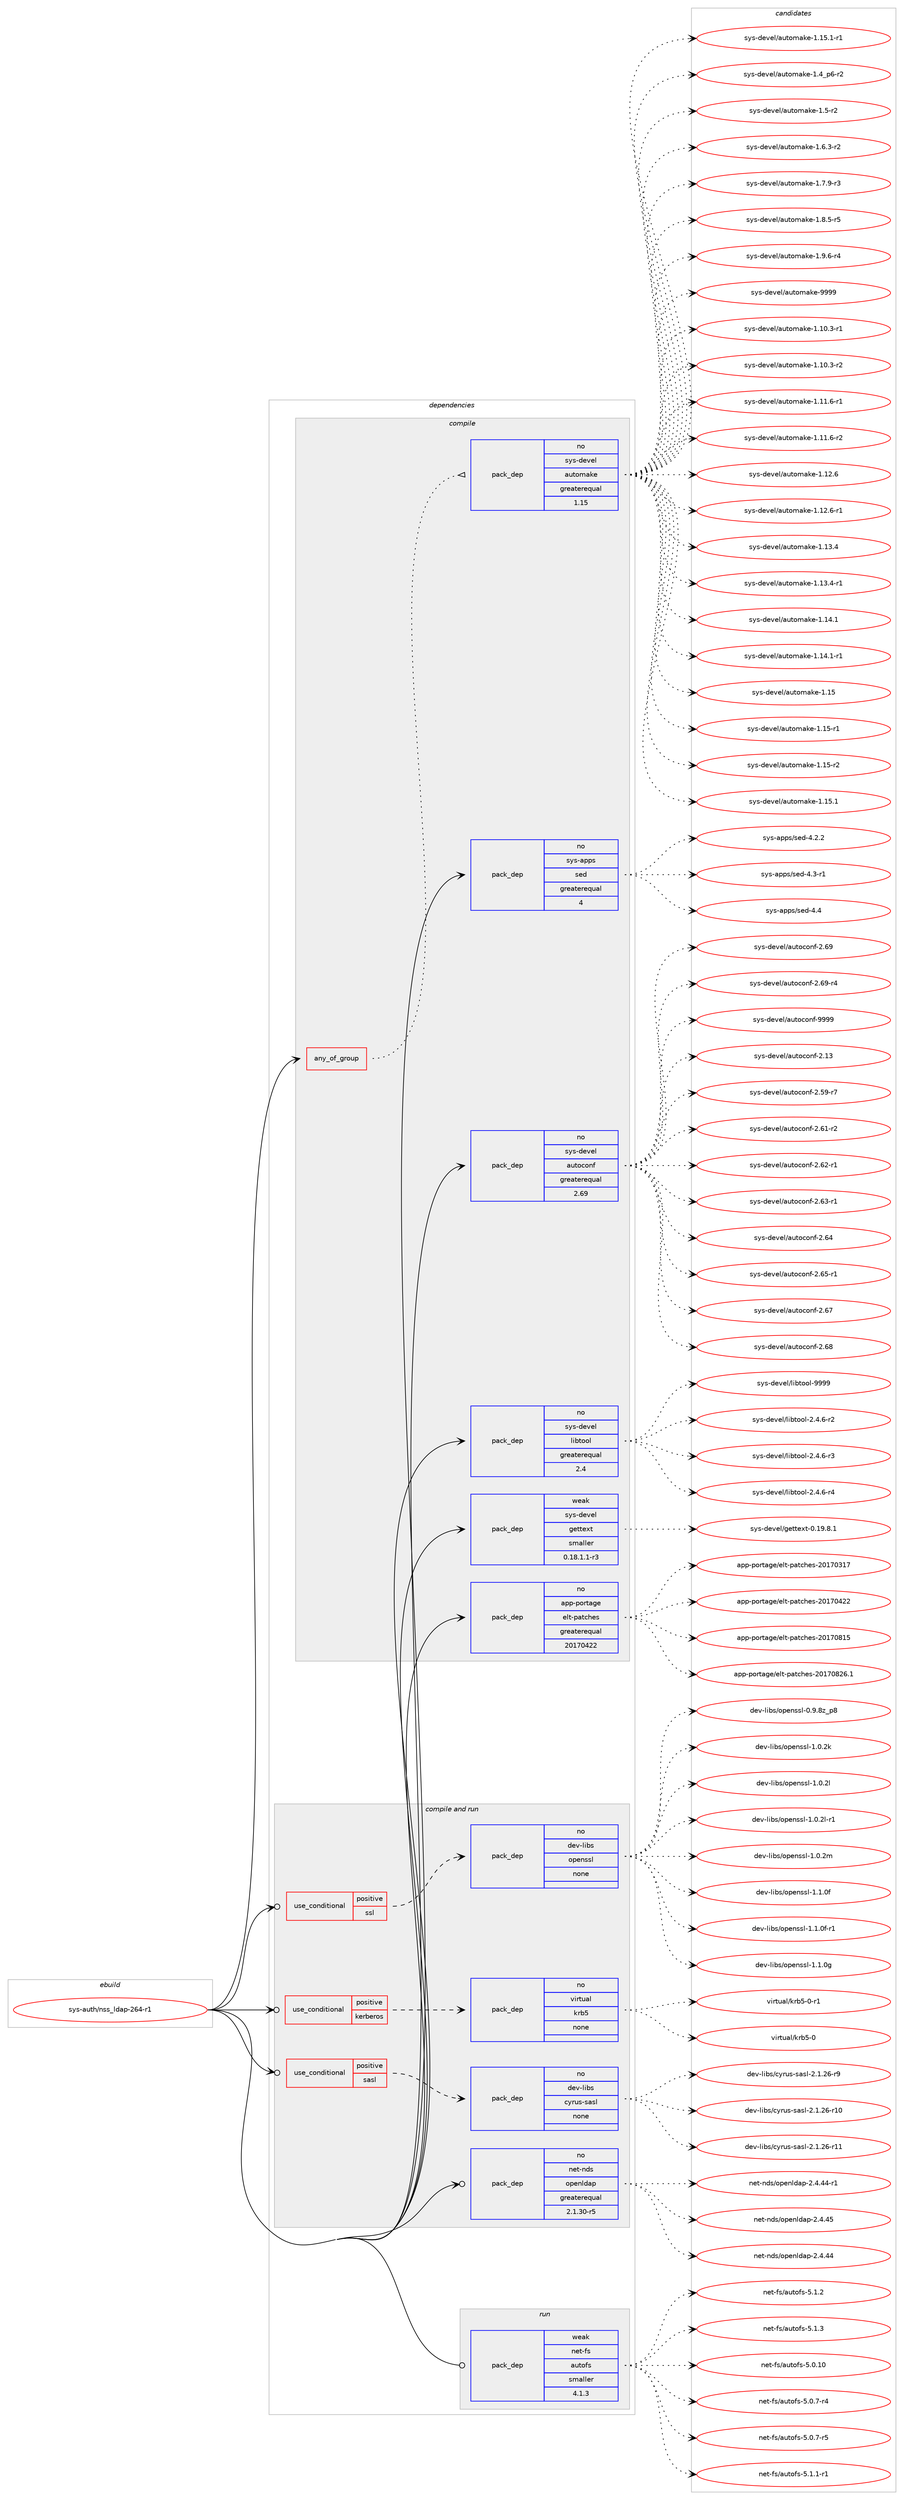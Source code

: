 digraph prolog {

# *************
# Graph options
# *************

newrank=true;
concentrate=true;
compound=true;
graph [rankdir=LR,fontname=Helvetica,fontsize=10,ranksep=1.5];#, ranksep=2.5, nodesep=0.2];
edge  [arrowhead=vee];
node  [fontname=Helvetica,fontsize=10];

# **********
# The ebuild
# **********

subgraph cluster_leftcol {
color=gray;
rank=same;
label=<<i>ebuild</i>>;
id [label="sys-auth/nss_ldap-264-r1", color=red, width=4, href="../sys-auth/nss_ldap-264-r1.svg"];
}

# ****************
# The dependencies
# ****************

subgraph cluster_midcol {
color=gray;
label=<<i>dependencies</i>>;
subgraph cluster_compile {
fillcolor="#eeeeee";
style=filled;
label=<<i>compile</i>>;
subgraph any7975 {
dependency475024 [label=<<TABLE BORDER="0" CELLBORDER="1" CELLSPACING="0" CELLPADDING="4"><TR><TD CELLPADDING="10">any_of_group</TD></TR></TABLE>>, shape=none, color=red];subgraph pack352332 {
dependency475025 [label=<<TABLE BORDER="0" CELLBORDER="1" CELLSPACING="0" CELLPADDING="4" WIDTH="220"><TR><TD ROWSPAN="6" CELLPADDING="30">pack_dep</TD></TR><TR><TD WIDTH="110">no</TD></TR><TR><TD>sys-devel</TD></TR><TR><TD>automake</TD></TR><TR><TD>greaterequal</TD></TR><TR><TD>1.15</TD></TR></TABLE>>, shape=none, color=blue];
}
dependency475024:e -> dependency475025:w [weight=20,style="dotted",arrowhead="oinv"];
}
id:e -> dependency475024:w [weight=20,style="solid",arrowhead="vee"];
subgraph pack352333 {
dependency475026 [label=<<TABLE BORDER="0" CELLBORDER="1" CELLSPACING="0" CELLPADDING="4" WIDTH="220"><TR><TD ROWSPAN="6" CELLPADDING="30">pack_dep</TD></TR><TR><TD WIDTH="110">no</TD></TR><TR><TD>app-portage</TD></TR><TR><TD>elt-patches</TD></TR><TR><TD>greaterequal</TD></TR><TR><TD>20170422</TD></TR></TABLE>>, shape=none, color=blue];
}
id:e -> dependency475026:w [weight=20,style="solid",arrowhead="vee"];
subgraph pack352334 {
dependency475027 [label=<<TABLE BORDER="0" CELLBORDER="1" CELLSPACING="0" CELLPADDING="4" WIDTH="220"><TR><TD ROWSPAN="6" CELLPADDING="30">pack_dep</TD></TR><TR><TD WIDTH="110">no</TD></TR><TR><TD>sys-apps</TD></TR><TR><TD>sed</TD></TR><TR><TD>greaterequal</TD></TR><TR><TD>4</TD></TR></TABLE>>, shape=none, color=blue];
}
id:e -> dependency475027:w [weight=20,style="solid",arrowhead="vee"];
subgraph pack352335 {
dependency475028 [label=<<TABLE BORDER="0" CELLBORDER="1" CELLSPACING="0" CELLPADDING="4" WIDTH="220"><TR><TD ROWSPAN="6" CELLPADDING="30">pack_dep</TD></TR><TR><TD WIDTH="110">no</TD></TR><TR><TD>sys-devel</TD></TR><TR><TD>autoconf</TD></TR><TR><TD>greaterequal</TD></TR><TR><TD>2.69</TD></TR></TABLE>>, shape=none, color=blue];
}
id:e -> dependency475028:w [weight=20,style="solid",arrowhead="vee"];
subgraph pack352336 {
dependency475029 [label=<<TABLE BORDER="0" CELLBORDER="1" CELLSPACING="0" CELLPADDING="4" WIDTH="220"><TR><TD ROWSPAN="6" CELLPADDING="30">pack_dep</TD></TR><TR><TD WIDTH="110">no</TD></TR><TR><TD>sys-devel</TD></TR><TR><TD>libtool</TD></TR><TR><TD>greaterequal</TD></TR><TR><TD>2.4</TD></TR></TABLE>>, shape=none, color=blue];
}
id:e -> dependency475029:w [weight=20,style="solid",arrowhead="vee"];
subgraph pack352337 {
dependency475030 [label=<<TABLE BORDER="0" CELLBORDER="1" CELLSPACING="0" CELLPADDING="4" WIDTH="220"><TR><TD ROWSPAN="6" CELLPADDING="30">pack_dep</TD></TR><TR><TD WIDTH="110">weak</TD></TR><TR><TD>sys-devel</TD></TR><TR><TD>gettext</TD></TR><TR><TD>smaller</TD></TR><TR><TD>0.18.1.1-r3</TD></TR></TABLE>>, shape=none, color=blue];
}
id:e -> dependency475030:w [weight=20,style="solid",arrowhead="vee"];
}
subgraph cluster_compileandrun {
fillcolor="#eeeeee";
style=filled;
label=<<i>compile and run</i>>;
subgraph cond114447 {
dependency475031 [label=<<TABLE BORDER="0" CELLBORDER="1" CELLSPACING="0" CELLPADDING="4"><TR><TD ROWSPAN="3" CELLPADDING="10">use_conditional</TD></TR><TR><TD>positive</TD></TR><TR><TD>kerberos</TD></TR></TABLE>>, shape=none, color=red];
subgraph pack352338 {
dependency475032 [label=<<TABLE BORDER="0" CELLBORDER="1" CELLSPACING="0" CELLPADDING="4" WIDTH="220"><TR><TD ROWSPAN="6" CELLPADDING="30">pack_dep</TD></TR><TR><TD WIDTH="110">no</TD></TR><TR><TD>virtual</TD></TR><TR><TD>krb5</TD></TR><TR><TD>none</TD></TR><TR><TD></TD></TR></TABLE>>, shape=none, color=blue];
}
dependency475031:e -> dependency475032:w [weight=20,style="dashed",arrowhead="vee"];
}
id:e -> dependency475031:w [weight=20,style="solid",arrowhead="odotvee"];
subgraph cond114448 {
dependency475033 [label=<<TABLE BORDER="0" CELLBORDER="1" CELLSPACING="0" CELLPADDING="4"><TR><TD ROWSPAN="3" CELLPADDING="10">use_conditional</TD></TR><TR><TD>positive</TD></TR><TR><TD>sasl</TD></TR></TABLE>>, shape=none, color=red];
subgraph pack352339 {
dependency475034 [label=<<TABLE BORDER="0" CELLBORDER="1" CELLSPACING="0" CELLPADDING="4" WIDTH="220"><TR><TD ROWSPAN="6" CELLPADDING="30">pack_dep</TD></TR><TR><TD WIDTH="110">no</TD></TR><TR><TD>dev-libs</TD></TR><TR><TD>cyrus-sasl</TD></TR><TR><TD>none</TD></TR><TR><TD></TD></TR></TABLE>>, shape=none, color=blue];
}
dependency475033:e -> dependency475034:w [weight=20,style="dashed",arrowhead="vee"];
}
id:e -> dependency475033:w [weight=20,style="solid",arrowhead="odotvee"];
subgraph cond114449 {
dependency475035 [label=<<TABLE BORDER="0" CELLBORDER="1" CELLSPACING="0" CELLPADDING="4"><TR><TD ROWSPAN="3" CELLPADDING="10">use_conditional</TD></TR><TR><TD>positive</TD></TR><TR><TD>ssl</TD></TR></TABLE>>, shape=none, color=red];
subgraph pack352340 {
dependency475036 [label=<<TABLE BORDER="0" CELLBORDER="1" CELLSPACING="0" CELLPADDING="4" WIDTH="220"><TR><TD ROWSPAN="6" CELLPADDING="30">pack_dep</TD></TR><TR><TD WIDTH="110">no</TD></TR><TR><TD>dev-libs</TD></TR><TR><TD>openssl</TD></TR><TR><TD>none</TD></TR><TR><TD></TD></TR></TABLE>>, shape=none, color=blue];
}
dependency475035:e -> dependency475036:w [weight=20,style="dashed",arrowhead="vee"];
}
id:e -> dependency475035:w [weight=20,style="solid",arrowhead="odotvee"];
subgraph pack352341 {
dependency475037 [label=<<TABLE BORDER="0" CELLBORDER="1" CELLSPACING="0" CELLPADDING="4" WIDTH="220"><TR><TD ROWSPAN="6" CELLPADDING="30">pack_dep</TD></TR><TR><TD WIDTH="110">no</TD></TR><TR><TD>net-nds</TD></TR><TR><TD>openldap</TD></TR><TR><TD>greaterequal</TD></TR><TR><TD>2.1.30-r5</TD></TR></TABLE>>, shape=none, color=blue];
}
id:e -> dependency475037:w [weight=20,style="solid",arrowhead="odotvee"];
}
subgraph cluster_run {
fillcolor="#eeeeee";
style=filled;
label=<<i>run</i>>;
subgraph pack352342 {
dependency475038 [label=<<TABLE BORDER="0" CELLBORDER="1" CELLSPACING="0" CELLPADDING="4" WIDTH="220"><TR><TD ROWSPAN="6" CELLPADDING="30">pack_dep</TD></TR><TR><TD WIDTH="110">weak</TD></TR><TR><TD>net-fs</TD></TR><TR><TD>autofs</TD></TR><TR><TD>smaller</TD></TR><TR><TD>4.1.3</TD></TR></TABLE>>, shape=none, color=blue];
}
id:e -> dependency475038:w [weight=20,style="solid",arrowhead="odot"];
}
}

# **************
# The candidates
# **************

subgraph cluster_choices {
rank=same;
color=gray;
label=<<i>candidates</i>>;

subgraph choice352332 {
color=black;
nodesep=1;
choice11512111545100101118101108479711711611110997107101454946494846514511449 [label="sys-devel/automake-1.10.3-r1", color=red, width=4,href="../sys-devel/automake-1.10.3-r1.svg"];
choice11512111545100101118101108479711711611110997107101454946494846514511450 [label="sys-devel/automake-1.10.3-r2", color=red, width=4,href="../sys-devel/automake-1.10.3-r2.svg"];
choice11512111545100101118101108479711711611110997107101454946494946544511449 [label="sys-devel/automake-1.11.6-r1", color=red, width=4,href="../sys-devel/automake-1.11.6-r1.svg"];
choice11512111545100101118101108479711711611110997107101454946494946544511450 [label="sys-devel/automake-1.11.6-r2", color=red, width=4,href="../sys-devel/automake-1.11.6-r2.svg"];
choice1151211154510010111810110847971171161111099710710145494649504654 [label="sys-devel/automake-1.12.6", color=red, width=4,href="../sys-devel/automake-1.12.6.svg"];
choice11512111545100101118101108479711711611110997107101454946495046544511449 [label="sys-devel/automake-1.12.6-r1", color=red, width=4,href="../sys-devel/automake-1.12.6-r1.svg"];
choice1151211154510010111810110847971171161111099710710145494649514652 [label="sys-devel/automake-1.13.4", color=red, width=4,href="../sys-devel/automake-1.13.4.svg"];
choice11512111545100101118101108479711711611110997107101454946495146524511449 [label="sys-devel/automake-1.13.4-r1", color=red, width=4,href="../sys-devel/automake-1.13.4-r1.svg"];
choice1151211154510010111810110847971171161111099710710145494649524649 [label="sys-devel/automake-1.14.1", color=red, width=4,href="../sys-devel/automake-1.14.1.svg"];
choice11512111545100101118101108479711711611110997107101454946495246494511449 [label="sys-devel/automake-1.14.1-r1", color=red, width=4,href="../sys-devel/automake-1.14.1-r1.svg"];
choice115121115451001011181011084797117116111109971071014549464953 [label="sys-devel/automake-1.15", color=red, width=4,href="../sys-devel/automake-1.15.svg"];
choice1151211154510010111810110847971171161111099710710145494649534511449 [label="sys-devel/automake-1.15-r1", color=red, width=4,href="../sys-devel/automake-1.15-r1.svg"];
choice1151211154510010111810110847971171161111099710710145494649534511450 [label="sys-devel/automake-1.15-r2", color=red, width=4,href="../sys-devel/automake-1.15-r2.svg"];
choice1151211154510010111810110847971171161111099710710145494649534649 [label="sys-devel/automake-1.15.1", color=red, width=4,href="../sys-devel/automake-1.15.1.svg"];
choice11512111545100101118101108479711711611110997107101454946495346494511449 [label="sys-devel/automake-1.15.1-r1", color=red, width=4,href="../sys-devel/automake-1.15.1-r1.svg"];
choice115121115451001011181011084797117116111109971071014549465295112544511450 [label="sys-devel/automake-1.4_p6-r2", color=red, width=4,href="../sys-devel/automake-1.4_p6-r2.svg"];
choice11512111545100101118101108479711711611110997107101454946534511450 [label="sys-devel/automake-1.5-r2", color=red, width=4,href="../sys-devel/automake-1.5-r2.svg"];
choice115121115451001011181011084797117116111109971071014549465446514511450 [label="sys-devel/automake-1.6.3-r2", color=red, width=4,href="../sys-devel/automake-1.6.3-r2.svg"];
choice115121115451001011181011084797117116111109971071014549465546574511451 [label="sys-devel/automake-1.7.9-r3", color=red, width=4,href="../sys-devel/automake-1.7.9-r3.svg"];
choice115121115451001011181011084797117116111109971071014549465646534511453 [label="sys-devel/automake-1.8.5-r5", color=red, width=4,href="../sys-devel/automake-1.8.5-r5.svg"];
choice115121115451001011181011084797117116111109971071014549465746544511452 [label="sys-devel/automake-1.9.6-r4", color=red, width=4,href="../sys-devel/automake-1.9.6-r4.svg"];
choice115121115451001011181011084797117116111109971071014557575757 [label="sys-devel/automake-9999", color=red, width=4,href="../sys-devel/automake-9999.svg"];
dependency475025:e -> choice11512111545100101118101108479711711611110997107101454946494846514511449:w [style=dotted,weight="100"];
dependency475025:e -> choice11512111545100101118101108479711711611110997107101454946494846514511450:w [style=dotted,weight="100"];
dependency475025:e -> choice11512111545100101118101108479711711611110997107101454946494946544511449:w [style=dotted,weight="100"];
dependency475025:e -> choice11512111545100101118101108479711711611110997107101454946494946544511450:w [style=dotted,weight="100"];
dependency475025:e -> choice1151211154510010111810110847971171161111099710710145494649504654:w [style=dotted,weight="100"];
dependency475025:e -> choice11512111545100101118101108479711711611110997107101454946495046544511449:w [style=dotted,weight="100"];
dependency475025:e -> choice1151211154510010111810110847971171161111099710710145494649514652:w [style=dotted,weight="100"];
dependency475025:e -> choice11512111545100101118101108479711711611110997107101454946495146524511449:w [style=dotted,weight="100"];
dependency475025:e -> choice1151211154510010111810110847971171161111099710710145494649524649:w [style=dotted,weight="100"];
dependency475025:e -> choice11512111545100101118101108479711711611110997107101454946495246494511449:w [style=dotted,weight="100"];
dependency475025:e -> choice115121115451001011181011084797117116111109971071014549464953:w [style=dotted,weight="100"];
dependency475025:e -> choice1151211154510010111810110847971171161111099710710145494649534511449:w [style=dotted,weight="100"];
dependency475025:e -> choice1151211154510010111810110847971171161111099710710145494649534511450:w [style=dotted,weight="100"];
dependency475025:e -> choice1151211154510010111810110847971171161111099710710145494649534649:w [style=dotted,weight="100"];
dependency475025:e -> choice11512111545100101118101108479711711611110997107101454946495346494511449:w [style=dotted,weight="100"];
dependency475025:e -> choice115121115451001011181011084797117116111109971071014549465295112544511450:w [style=dotted,weight="100"];
dependency475025:e -> choice11512111545100101118101108479711711611110997107101454946534511450:w [style=dotted,weight="100"];
dependency475025:e -> choice115121115451001011181011084797117116111109971071014549465446514511450:w [style=dotted,weight="100"];
dependency475025:e -> choice115121115451001011181011084797117116111109971071014549465546574511451:w [style=dotted,weight="100"];
dependency475025:e -> choice115121115451001011181011084797117116111109971071014549465646534511453:w [style=dotted,weight="100"];
dependency475025:e -> choice115121115451001011181011084797117116111109971071014549465746544511452:w [style=dotted,weight="100"];
dependency475025:e -> choice115121115451001011181011084797117116111109971071014557575757:w [style=dotted,weight="100"];
}
subgraph choice352333 {
color=black;
nodesep=1;
choice97112112451121111141169710310147101108116451129711699104101115455048495548514955 [label="app-portage/elt-patches-20170317", color=red, width=4,href="../app-portage/elt-patches-20170317.svg"];
choice97112112451121111141169710310147101108116451129711699104101115455048495548525050 [label="app-portage/elt-patches-20170422", color=red, width=4,href="../app-portage/elt-patches-20170422.svg"];
choice97112112451121111141169710310147101108116451129711699104101115455048495548564953 [label="app-portage/elt-patches-20170815", color=red, width=4,href="../app-portage/elt-patches-20170815.svg"];
choice971121124511211111411697103101471011081164511297116991041011154550484955485650544649 [label="app-portage/elt-patches-20170826.1", color=red, width=4,href="../app-portage/elt-patches-20170826.1.svg"];
dependency475026:e -> choice97112112451121111141169710310147101108116451129711699104101115455048495548514955:w [style=dotted,weight="100"];
dependency475026:e -> choice97112112451121111141169710310147101108116451129711699104101115455048495548525050:w [style=dotted,weight="100"];
dependency475026:e -> choice97112112451121111141169710310147101108116451129711699104101115455048495548564953:w [style=dotted,weight="100"];
dependency475026:e -> choice971121124511211111411697103101471011081164511297116991041011154550484955485650544649:w [style=dotted,weight="100"];
}
subgraph choice352334 {
color=black;
nodesep=1;
choice115121115459711211211547115101100455246504650 [label="sys-apps/sed-4.2.2", color=red, width=4,href="../sys-apps/sed-4.2.2.svg"];
choice115121115459711211211547115101100455246514511449 [label="sys-apps/sed-4.3-r1", color=red, width=4,href="../sys-apps/sed-4.3-r1.svg"];
choice11512111545971121121154711510110045524652 [label="sys-apps/sed-4.4", color=red, width=4,href="../sys-apps/sed-4.4.svg"];
dependency475027:e -> choice115121115459711211211547115101100455246504650:w [style=dotted,weight="100"];
dependency475027:e -> choice115121115459711211211547115101100455246514511449:w [style=dotted,weight="100"];
dependency475027:e -> choice11512111545971121121154711510110045524652:w [style=dotted,weight="100"];
}
subgraph choice352335 {
color=black;
nodesep=1;
choice115121115451001011181011084797117116111991111101024550464951 [label="sys-devel/autoconf-2.13", color=red, width=4,href="../sys-devel/autoconf-2.13.svg"];
choice1151211154510010111810110847971171161119911111010245504653574511455 [label="sys-devel/autoconf-2.59-r7", color=red, width=4,href="../sys-devel/autoconf-2.59-r7.svg"];
choice1151211154510010111810110847971171161119911111010245504654494511450 [label="sys-devel/autoconf-2.61-r2", color=red, width=4,href="../sys-devel/autoconf-2.61-r2.svg"];
choice1151211154510010111810110847971171161119911111010245504654504511449 [label="sys-devel/autoconf-2.62-r1", color=red, width=4,href="../sys-devel/autoconf-2.62-r1.svg"];
choice1151211154510010111810110847971171161119911111010245504654514511449 [label="sys-devel/autoconf-2.63-r1", color=red, width=4,href="../sys-devel/autoconf-2.63-r1.svg"];
choice115121115451001011181011084797117116111991111101024550465452 [label="sys-devel/autoconf-2.64", color=red, width=4,href="../sys-devel/autoconf-2.64.svg"];
choice1151211154510010111810110847971171161119911111010245504654534511449 [label="sys-devel/autoconf-2.65-r1", color=red, width=4,href="../sys-devel/autoconf-2.65-r1.svg"];
choice115121115451001011181011084797117116111991111101024550465455 [label="sys-devel/autoconf-2.67", color=red, width=4,href="../sys-devel/autoconf-2.67.svg"];
choice115121115451001011181011084797117116111991111101024550465456 [label="sys-devel/autoconf-2.68", color=red, width=4,href="../sys-devel/autoconf-2.68.svg"];
choice115121115451001011181011084797117116111991111101024550465457 [label="sys-devel/autoconf-2.69", color=red, width=4,href="../sys-devel/autoconf-2.69.svg"];
choice1151211154510010111810110847971171161119911111010245504654574511452 [label="sys-devel/autoconf-2.69-r4", color=red, width=4,href="../sys-devel/autoconf-2.69-r4.svg"];
choice115121115451001011181011084797117116111991111101024557575757 [label="sys-devel/autoconf-9999", color=red, width=4,href="../sys-devel/autoconf-9999.svg"];
dependency475028:e -> choice115121115451001011181011084797117116111991111101024550464951:w [style=dotted,weight="100"];
dependency475028:e -> choice1151211154510010111810110847971171161119911111010245504653574511455:w [style=dotted,weight="100"];
dependency475028:e -> choice1151211154510010111810110847971171161119911111010245504654494511450:w [style=dotted,weight="100"];
dependency475028:e -> choice1151211154510010111810110847971171161119911111010245504654504511449:w [style=dotted,weight="100"];
dependency475028:e -> choice1151211154510010111810110847971171161119911111010245504654514511449:w [style=dotted,weight="100"];
dependency475028:e -> choice115121115451001011181011084797117116111991111101024550465452:w [style=dotted,weight="100"];
dependency475028:e -> choice1151211154510010111810110847971171161119911111010245504654534511449:w [style=dotted,weight="100"];
dependency475028:e -> choice115121115451001011181011084797117116111991111101024550465455:w [style=dotted,weight="100"];
dependency475028:e -> choice115121115451001011181011084797117116111991111101024550465456:w [style=dotted,weight="100"];
dependency475028:e -> choice115121115451001011181011084797117116111991111101024550465457:w [style=dotted,weight="100"];
dependency475028:e -> choice1151211154510010111810110847971171161119911111010245504654574511452:w [style=dotted,weight="100"];
dependency475028:e -> choice115121115451001011181011084797117116111991111101024557575757:w [style=dotted,weight="100"];
}
subgraph choice352336 {
color=black;
nodesep=1;
choice1151211154510010111810110847108105981161111111084550465246544511450 [label="sys-devel/libtool-2.4.6-r2", color=red, width=4,href="../sys-devel/libtool-2.4.6-r2.svg"];
choice1151211154510010111810110847108105981161111111084550465246544511451 [label="sys-devel/libtool-2.4.6-r3", color=red, width=4,href="../sys-devel/libtool-2.4.6-r3.svg"];
choice1151211154510010111810110847108105981161111111084550465246544511452 [label="sys-devel/libtool-2.4.6-r4", color=red, width=4,href="../sys-devel/libtool-2.4.6-r4.svg"];
choice1151211154510010111810110847108105981161111111084557575757 [label="sys-devel/libtool-9999", color=red, width=4,href="../sys-devel/libtool-9999.svg"];
dependency475029:e -> choice1151211154510010111810110847108105981161111111084550465246544511450:w [style=dotted,weight="100"];
dependency475029:e -> choice1151211154510010111810110847108105981161111111084550465246544511451:w [style=dotted,weight="100"];
dependency475029:e -> choice1151211154510010111810110847108105981161111111084550465246544511452:w [style=dotted,weight="100"];
dependency475029:e -> choice1151211154510010111810110847108105981161111111084557575757:w [style=dotted,weight="100"];
}
subgraph choice352337 {
color=black;
nodesep=1;
choice1151211154510010111810110847103101116116101120116454846495746564649 [label="sys-devel/gettext-0.19.8.1", color=red, width=4,href="../sys-devel/gettext-0.19.8.1.svg"];
dependency475030:e -> choice1151211154510010111810110847103101116116101120116454846495746564649:w [style=dotted,weight="100"];
}
subgraph choice352338 {
color=black;
nodesep=1;
choice118105114116117971084710711498534548 [label="virtual/krb5-0", color=red, width=4,href="../virtual/krb5-0.svg"];
choice1181051141161179710847107114985345484511449 [label="virtual/krb5-0-r1", color=red, width=4,href="../virtual/krb5-0-r1.svg"];
dependency475032:e -> choice118105114116117971084710711498534548:w [style=dotted,weight="100"];
dependency475032:e -> choice1181051141161179710847107114985345484511449:w [style=dotted,weight="100"];
}
subgraph choice352339 {
color=black;
nodesep=1;
choice10010111845108105981154799121114117115451159711510845504649465054451144948 [label="dev-libs/cyrus-sasl-2.1.26-r10", color=red, width=4,href="../dev-libs/cyrus-sasl-2.1.26-r10.svg"];
choice10010111845108105981154799121114117115451159711510845504649465054451144949 [label="dev-libs/cyrus-sasl-2.1.26-r11", color=red, width=4,href="../dev-libs/cyrus-sasl-2.1.26-r11.svg"];
choice100101118451081059811547991211141171154511597115108455046494650544511457 [label="dev-libs/cyrus-sasl-2.1.26-r9", color=red, width=4,href="../dev-libs/cyrus-sasl-2.1.26-r9.svg"];
dependency475034:e -> choice10010111845108105981154799121114117115451159711510845504649465054451144948:w [style=dotted,weight="100"];
dependency475034:e -> choice10010111845108105981154799121114117115451159711510845504649465054451144949:w [style=dotted,weight="100"];
dependency475034:e -> choice100101118451081059811547991211141171154511597115108455046494650544511457:w [style=dotted,weight="100"];
}
subgraph choice352340 {
color=black;
nodesep=1;
choice1001011184510810598115471111121011101151151084548465746561229511256 [label="dev-libs/openssl-0.9.8z_p8", color=red, width=4,href="../dev-libs/openssl-0.9.8z_p8.svg"];
choice100101118451081059811547111112101110115115108454946484650107 [label="dev-libs/openssl-1.0.2k", color=red, width=4,href="../dev-libs/openssl-1.0.2k.svg"];
choice100101118451081059811547111112101110115115108454946484650108 [label="dev-libs/openssl-1.0.2l", color=red, width=4,href="../dev-libs/openssl-1.0.2l.svg"];
choice1001011184510810598115471111121011101151151084549464846501084511449 [label="dev-libs/openssl-1.0.2l-r1", color=red, width=4,href="../dev-libs/openssl-1.0.2l-r1.svg"];
choice100101118451081059811547111112101110115115108454946484650109 [label="dev-libs/openssl-1.0.2m", color=red, width=4,href="../dev-libs/openssl-1.0.2m.svg"];
choice100101118451081059811547111112101110115115108454946494648102 [label="dev-libs/openssl-1.1.0f", color=red, width=4,href="../dev-libs/openssl-1.1.0f.svg"];
choice1001011184510810598115471111121011101151151084549464946481024511449 [label="dev-libs/openssl-1.1.0f-r1", color=red, width=4,href="../dev-libs/openssl-1.1.0f-r1.svg"];
choice100101118451081059811547111112101110115115108454946494648103 [label="dev-libs/openssl-1.1.0g", color=red, width=4,href="../dev-libs/openssl-1.1.0g.svg"];
dependency475036:e -> choice1001011184510810598115471111121011101151151084548465746561229511256:w [style=dotted,weight="100"];
dependency475036:e -> choice100101118451081059811547111112101110115115108454946484650107:w [style=dotted,weight="100"];
dependency475036:e -> choice100101118451081059811547111112101110115115108454946484650108:w [style=dotted,weight="100"];
dependency475036:e -> choice1001011184510810598115471111121011101151151084549464846501084511449:w [style=dotted,weight="100"];
dependency475036:e -> choice100101118451081059811547111112101110115115108454946484650109:w [style=dotted,weight="100"];
dependency475036:e -> choice100101118451081059811547111112101110115115108454946494648102:w [style=dotted,weight="100"];
dependency475036:e -> choice1001011184510810598115471111121011101151151084549464946481024511449:w [style=dotted,weight="100"];
dependency475036:e -> choice100101118451081059811547111112101110115115108454946494648103:w [style=dotted,weight="100"];
}
subgraph choice352341 {
color=black;
nodesep=1;
choice11010111645110100115471111121011101081009711245504652465252 [label="net-nds/openldap-2.4.44", color=red, width=4,href="../net-nds/openldap-2.4.44.svg"];
choice110101116451101001154711111210111010810097112455046524652524511449 [label="net-nds/openldap-2.4.44-r1", color=red, width=4,href="../net-nds/openldap-2.4.44-r1.svg"];
choice11010111645110100115471111121011101081009711245504652465253 [label="net-nds/openldap-2.4.45", color=red, width=4,href="../net-nds/openldap-2.4.45.svg"];
dependency475037:e -> choice11010111645110100115471111121011101081009711245504652465252:w [style=dotted,weight="100"];
dependency475037:e -> choice110101116451101001154711111210111010810097112455046524652524511449:w [style=dotted,weight="100"];
dependency475037:e -> choice11010111645110100115471111121011101081009711245504652465253:w [style=dotted,weight="100"];
}
subgraph choice352342 {
color=black;
nodesep=1;
choice11010111645102115479711711611110211545534648464948 [label="net-fs/autofs-5.0.10", color=red, width=4,href="../net-fs/autofs-5.0.10.svg"];
choice1101011164510211547971171161111021154553464846554511452 [label="net-fs/autofs-5.0.7-r4", color=red, width=4,href="../net-fs/autofs-5.0.7-r4.svg"];
choice1101011164510211547971171161111021154553464846554511453 [label="net-fs/autofs-5.0.7-r5", color=red, width=4,href="../net-fs/autofs-5.0.7-r5.svg"];
choice1101011164510211547971171161111021154553464946494511449 [label="net-fs/autofs-5.1.1-r1", color=red, width=4,href="../net-fs/autofs-5.1.1-r1.svg"];
choice110101116451021154797117116111102115455346494650 [label="net-fs/autofs-5.1.2", color=red, width=4,href="../net-fs/autofs-5.1.2.svg"];
choice110101116451021154797117116111102115455346494651 [label="net-fs/autofs-5.1.3", color=red, width=4,href="../net-fs/autofs-5.1.3.svg"];
dependency475038:e -> choice11010111645102115479711711611110211545534648464948:w [style=dotted,weight="100"];
dependency475038:e -> choice1101011164510211547971171161111021154553464846554511452:w [style=dotted,weight="100"];
dependency475038:e -> choice1101011164510211547971171161111021154553464846554511453:w [style=dotted,weight="100"];
dependency475038:e -> choice1101011164510211547971171161111021154553464946494511449:w [style=dotted,weight="100"];
dependency475038:e -> choice110101116451021154797117116111102115455346494650:w [style=dotted,weight="100"];
dependency475038:e -> choice110101116451021154797117116111102115455346494651:w [style=dotted,weight="100"];
}
}

}
